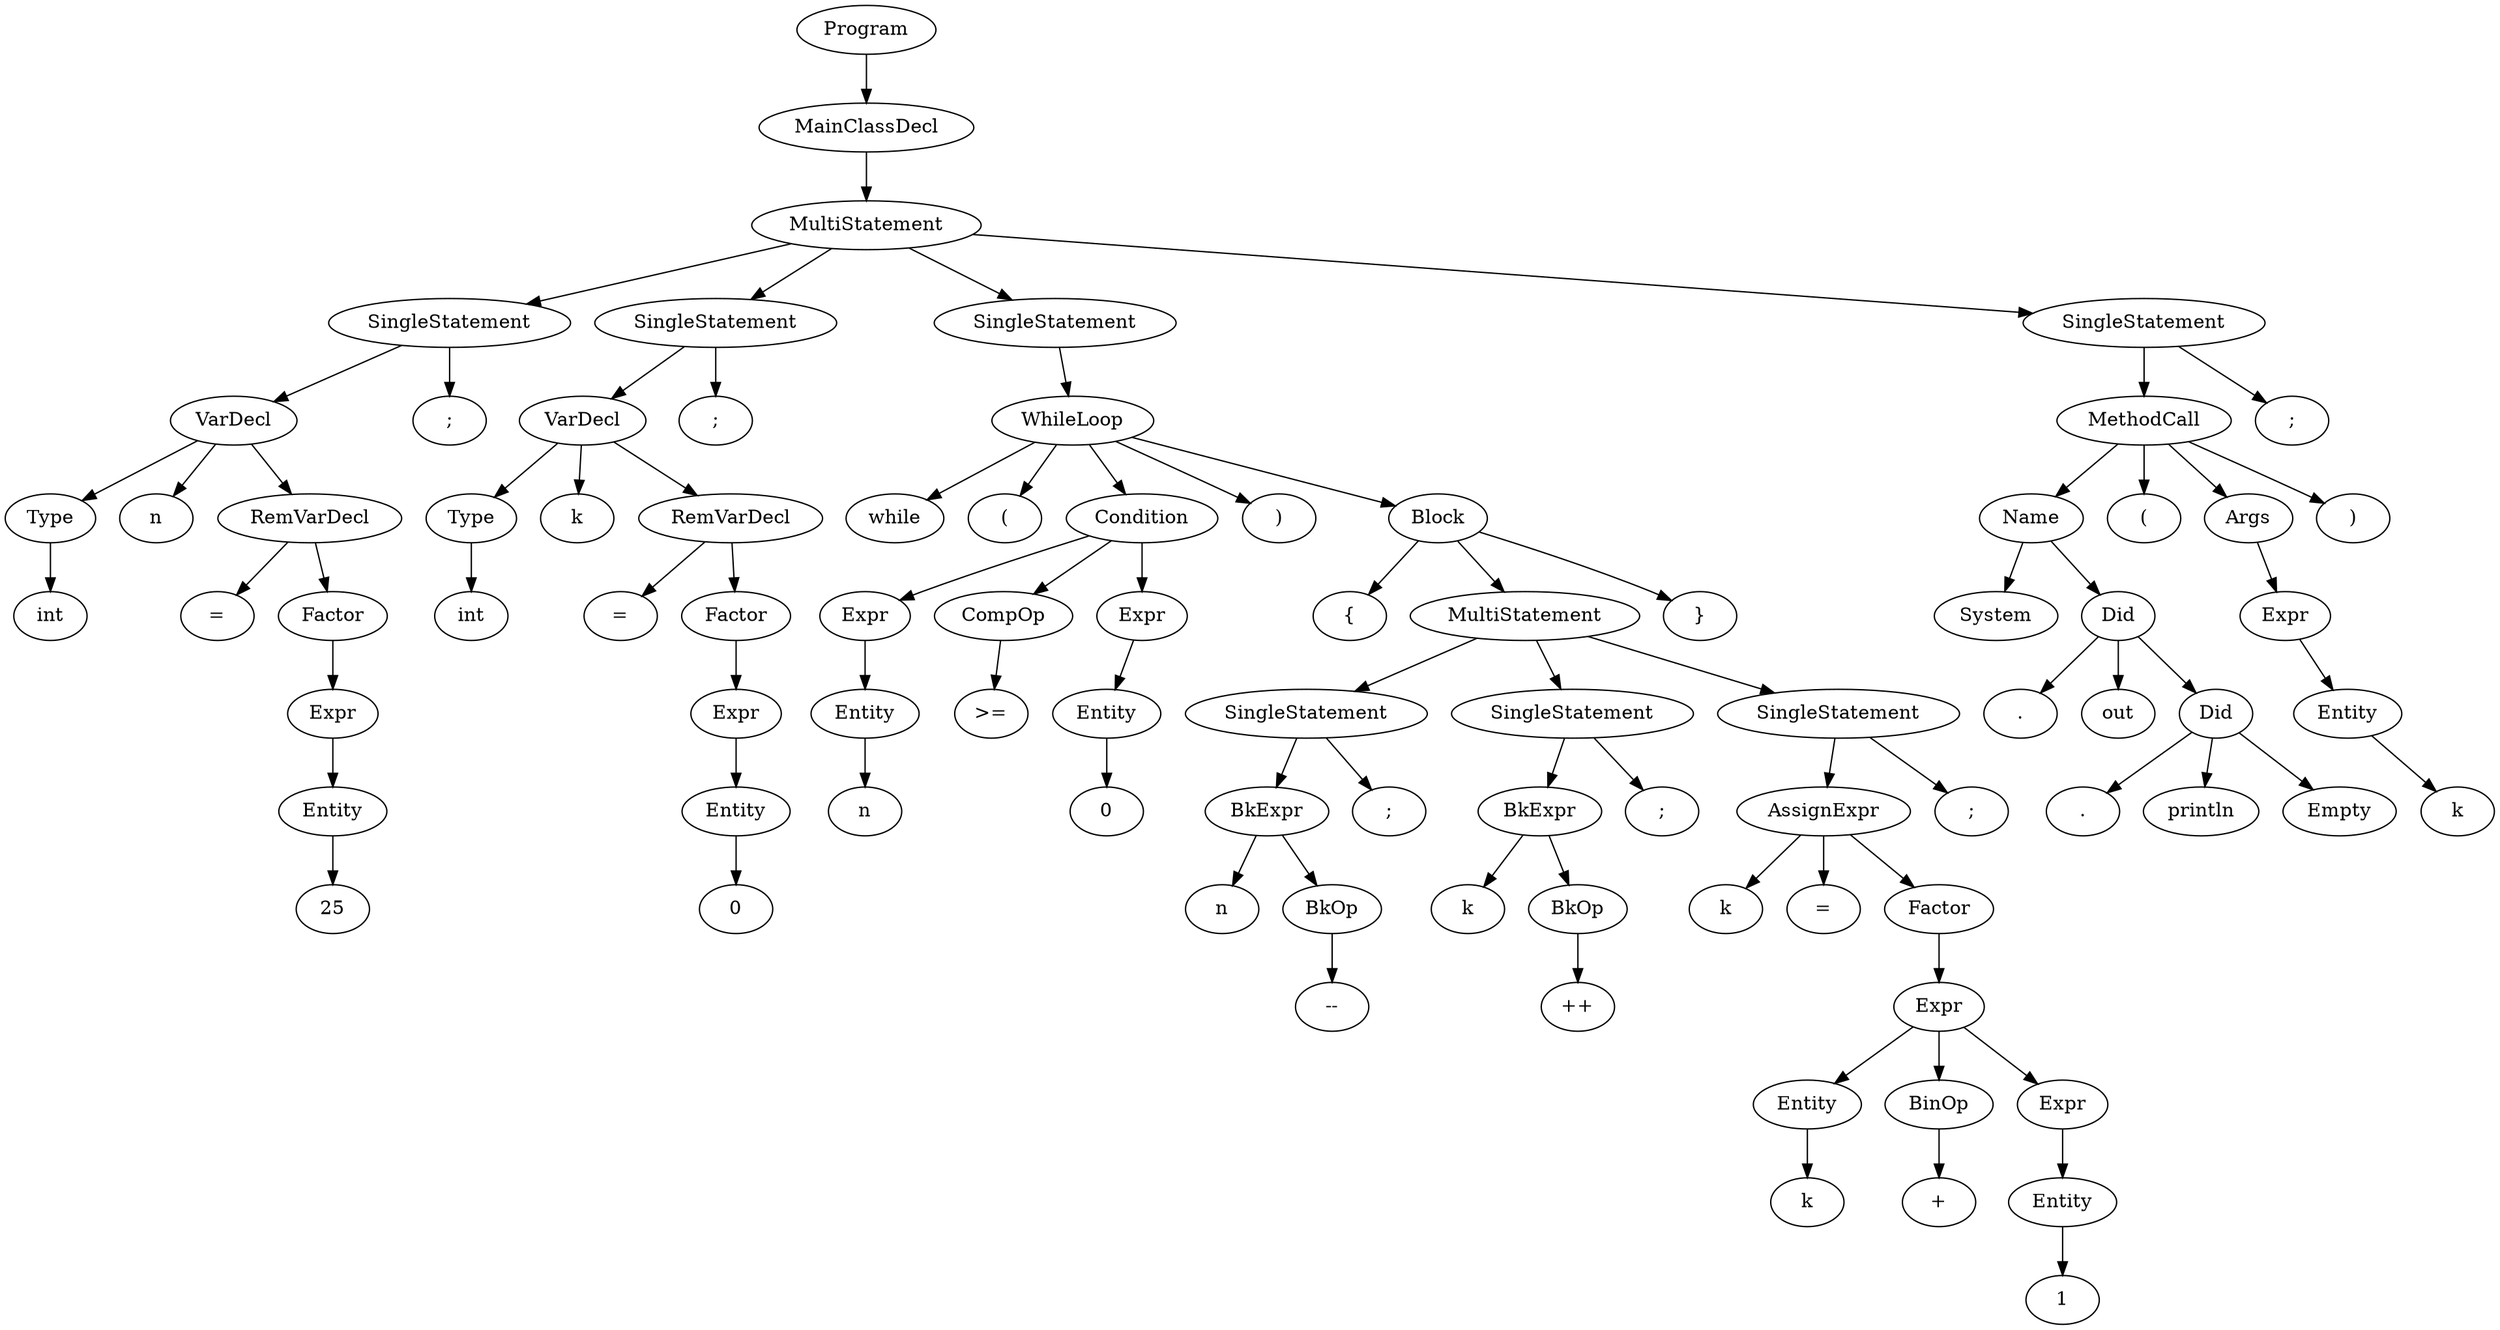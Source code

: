 digraph ParseTree {
  0 [label="Program"];
  1 [label="MainClassDecl"];
  2 [label="MultiStatement"];
  3 [label="SingleStatement"];
  4 [label="SingleStatement"];
  5 [label="SingleStatement"];
  6 [label="SingleStatement"];
  7 [label="VarDecl"];
  8 [label=";"];
  9 [label="VarDecl"];
  10 [label=";"];
  11 [label="WhileLoop"];
  12 [label="MethodCall"];
  13 [label=";"];
  14 [label="Type"];
  15 [label="n"];
  16 [label="RemVarDecl"];
  17 [label="Type"];
  18 [label="k"];
  19 [label="RemVarDecl"];
  20 [label="while"];
  21 [label="("];
  22 [label="Condition"];
  23 [label=")"];
  24 [label="Block"];
  25 [label="Name"];
  26 [label="("];
  27 [label="Args"];
  28 [label=")"];
  29 [label="int"];
  30 [label="="];
  31 [label="Factor"];
  32 [label="int"];
  33 [label="="];
  34 [label="Factor"];
  35 [label="Expr"];
  36 [label="CompOp"];
  37 [label="Expr"];
  38 [label="{"];
  39 [label="MultiStatement"];
  40 [label="}"];
  41 [label="System"];
  42 [label="Did"];
  43 [label="Expr"];
  44 [label="Expr"];
  45 [label="Expr"];
  46 [label="Entity"];
  47 [label=">="];
  48 [label="Entity"];
  49 [label="SingleStatement"];
  50 [label="SingleStatement"];
  51 [label="SingleStatement"];
  52 [label="."];
  53 [label="out"];
  54 [label="Did"];
  55 [label="Entity"];
  56 [label="Entity"];
  57 [label="Entity"];
  58 [label="n"];
  59 [label="0"];
  60 [label="BkExpr"];
  61 [label=";"];
  62 [label="BkExpr"];
  63 [label=";"];
  64 [label="AssignExpr"];
  65 [label=";"];
  66 [label="."];
  67 [label="println"];
  68 [label="Empty"];
  69 [label="k"];
  70 [label="25"];
  71 [label="0"];
  72 [label="n"];
  73 [label="BkOp"];
  74 [label="k"];
  75 [label="BkOp"];
  76 [label="k"];
  77 [label="="];
  78 [label="Factor"];
  79 [label="--"];
  80 [label="++"];
  81 [label="Expr"];
  82 [label="Entity"];
  83 [label="BinOp"];
  84 [label="Expr"];
  85 [label="k"];
  86 [label="+"];
  87 [label="Entity"];
  88 [label="1"];
  0 -> 1;
  1 -> 2;
  2 -> 3;
  2 -> 4;
  2 -> 5;
  2 -> 6;
  3 -> 7;
  3 -> 8;
  4 -> 9;
  4 -> 10;
  5 -> 11;
  6 -> 12;
  6 -> 13;
  7 -> 14;
  7 -> 15;
  7 -> 16;
  9 -> 17;
  9 -> 18;
  9 -> 19;
  11 -> 20;
  11 -> 21;
  11 -> 22;
  11 -> 23;
  11 -> 24;
  12 -> 25;
  12 -> 26;
  12 -> 27;
  12 -> 28;
  14 -> 29;
  16 -> 30;
  16 -> 31;
  17 -> 32;
  19 -> 33;
  19 -> 34;
  22 -> 35;
  22 -> 36;
  22 -> 37;
  24 -> 38;
  24 -> 39;
  24 -> 40;
  25 -> 41;
  25 -> 42;
  27 -> 43;
  31 -> 44;
  34 -> 45;
  35 -> 46;
  36 -> 47;
  37 -> 48;
  39 -> 49;
  39 -> 50;
  39 -> 51;
  42 -> 52;
  42 -> 53;
  42 -> 54;
  43 -> 55;
  44 -> 56;
  45 -> 57;
  46 -> 58;
  48 -> 59;
  49 -> 60;
  49 -> 61;
  50 -> 62;
  50 -> 63;
  51 -> 64;
  51 -> 65;
  54 -> 66;
  54 -> 67;
  54 -> 68;
  55 -> 69;
  56 -> 70;
  57 -> 71;
  60 -> 72;
  60 -> 73;
  62 -> 74;
  62 -> 75;
  64 -> 76;
  64 -> 77;
  64 -> 78;
  73 -> 79;
  75 -> 80;
  78 -> 81;
  81 -> 82;
  81 -> 83;
  81 -> 84;
  82 -> 85;
  83 -> 86;
  84 -> 87;
  87 -> 88;
}
